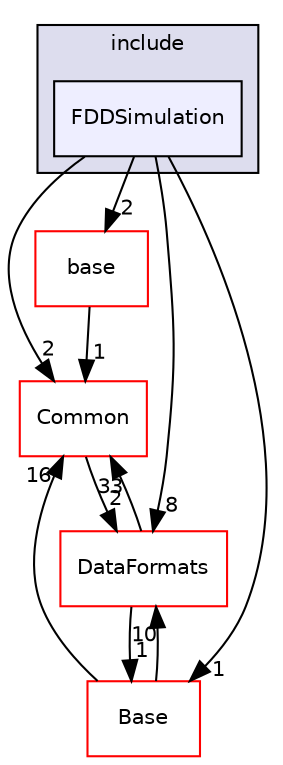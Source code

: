 digraph "/home/travis/build/AliceO2Group/AliceO2/Detectors/FIT/FDD/simulation/include/FDDSimulation" {
  bgcolor=transparent;
  compound=true
  node [ fontsize="10", fontname="Helvetica"];
  edge [ labelfontsize="10", labelfontname="Helvetica"];
  subgraph clusterdir_1ea4f5023fc6129dbdfa67598ac85edc {
    graph [ bgcolor="#ddddee", pencolor="black", label="include" fontname="Helvetica", fontsize="10", URL="dir_1ea4f5023fc6129dbdfa67598ac85edc.html"]
  dir_dae7313b484fd6ca1f3ad8a29411a3b6 [shape=box, label="FDDSimulation", style="filled", fillcolor="#eeeeff", pencolor="black", URL="dir_dae7313b484fd6ca1f3ad8a29411a3b6.html"];
  }
  dir_4ab6b4cc6a7edbff49100e9123df213f [shape=box label="Common" color="red" URL="dir_4ab6b4cc6a7edbff49100e9123df213f.html"];
  dir_37c90836491b695b472bf98d1be8336b [shape=box label="Base" color="red" URL="dir_37c90836491b695b472bf98d1be8336b.html"];
  dir_e3378330628bb5a530079636b74abbc9 [shape=box label="base" color="red" URL="dir_e3378330628bb5a530079636b74abbc9.html"];
  dir_2171f7ec022c5423887b07c69b2f5b48 [shape=box label="DataFormats" color="red" URL="dir_2171f7ec022c5423887b07c69b2f5b48.html"];
  dir_4ab6b4cc6a7edbff49100e9123df213f->dir_2171f7ec022c5423887b07c69b2f5b48 [headlabel="2", labeldistance=1.5 headhref="dir_000027_000076.html"];
  dir_37c90836491b695b472bf98d1be8336b->dir_4ab6b4cc6a7edbff49100e9123df213f [headlabel="16", labeldistance=1.5 headhref="dir_000276_000027.html"];
  dir_37c90836491b695b472bf98d1be8336b->dir_2171f7ec022c5423887b07c69b2f5b48 [headlabel="10", labeldistance=1.5 headhref="dir_000276_000076.html"];
  dir_e3378330628bb5a530079636b74abbc9->dir_4ab6b4cc6a7edbff49100e9123df213f [headlabel="1", labeldistance=1.5 headhref="dir_000166_000027.html"];
  dir_dae7313b484fd6ca1f3ad8a29411a3b6->dir_4ab6b4cc6a7edbff49100e9123df213f [headlabel="2", labeldistance=1.5 headhref="dir_000287_000027.html"];
  dir_dae7313b484fd6ca1f3ad8a29411a3b6->dir_37c90836491b695b472bf98d1be8336b [headlabel="1", labeldistance=1.5 headhref="dir_000287_000276.html"];
  dir_dae7313b484fd6ca1f3ad8a29411a3b6->dir_e3378330628bb5a530079636b74abbc9 [headlabel="2", labeldistance=1.5 headhref="dir_000287_000166.html"];
  dir_dae7313b484fd6ca1f3ad8a29411a3b6->dir_2171f7ec022c5423887b07c69b2f5b48 [headlabel="8", labeldistance=1.5 headhref="dir_000287_000076.html"];
  dir_2171f7ec022c5423887b07c69b2f5b48->dir_4ab6b4cc6a7edbff49100e9123df213f [headlabel="33", labeldistance=1.5 headhref="dir_000076_000027.html"];
  dir_2171f7ec022c5423887b07c69b2f5b48->dir_37c90836491b695b472bf98d1be8336b [headlabel="1", labeldistance=1.5 headhref="dir_000076_000276.html"];
}
